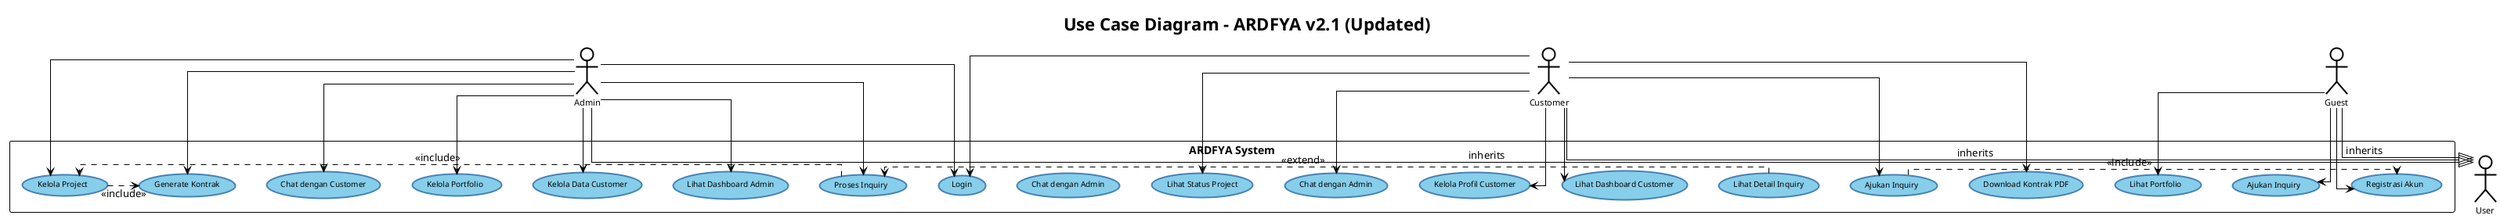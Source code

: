 @startuml

!theme plain
skinparam backgroundColor white
skinparam shadowing false
skinparam handwritten false

' Styling untuk use case diagram yang simple
skinparam usecase {
    BackgroundColor #87CEEB
    BorderColor #4682B4
    BorderThickness 2
    FontSize 10
    FontColor black
}

skinparam actor {
    BackgroundColor white
    BorderColor black
    BorderThickness 2
    FontSize 11
    FontColor black
}

skinparam arrow {
    Color black
    Thickness 1
}

' Pengaturan untuk layout yang rapi
skinparam linetype ortho
skinparam nodesep 40
skinparam ranksep 60

title **Use Case Diagram - ARDFYA v2.1 (Updated)**

' Actors dengan hierarki 4 level
:Customer: as Customer
:Admin: as Admin
:Guest: as Guest

' User sebagai generalisasi
:User: as User

' Generalization relationships
Customer --|> User : inherits
Admin --|> User : inherits
Guest --|> User : inherits

rectangle "ARDFYA System" {
    ' Use Cases berdasarkan gambar
    (Login) as UC1
    (Proses Inquiry) as UC2
    (Kelola Data Customer) as UC3
    (Kelola Portfolio) as UC4
    (Chat dengan Customer) as UC5
    (Chat dengan Admin) as UC6
    (Lihat Dashboard Customer) as UC7
    (Kelola Profil Customer) as UC8
    (Ajukan Inquiry) as UC9
    (Chat dengan Admin) as UC10
    (Lihat Dashboard Admin) as UC11
    (Lihat Status Project) as UC12
    (Download Kontrak PDF) as UC13
    (Ajukan Inquiry) as UC14
    (Registrasi Akun) as UC15
    (Kelola Project) as UC16
    (Generate Kontrak) as UC17
    (Lihat Detail Inquiry) as UC18
    (Lihat Portfolio) as UC19
}

' Actor relationships berdasarkan gambar
Customer --> UC1
Customer --> UC7
Customer --> UC8
Customer --> UC9
Customer --> UC10
Customer --> UC12
Customer --> UC13

Admin --> UC1
Admin --> UC2
Admin --> UC3
Admin --> UC4
Admin --> UC5
Admin --> UC11
Admin --> UC16
Admin --> UC17

Guest --> UC14
Guest --> UC15
Guest --> UC19

' Include relationships
UC2 .> UC16 : <<include>>
UC16 .> UC17 : <<include>>
UC9 .> UC15 : <<include>>

' Extend relationships
UC18 .> UC2 : <<extend>>

@enduml
